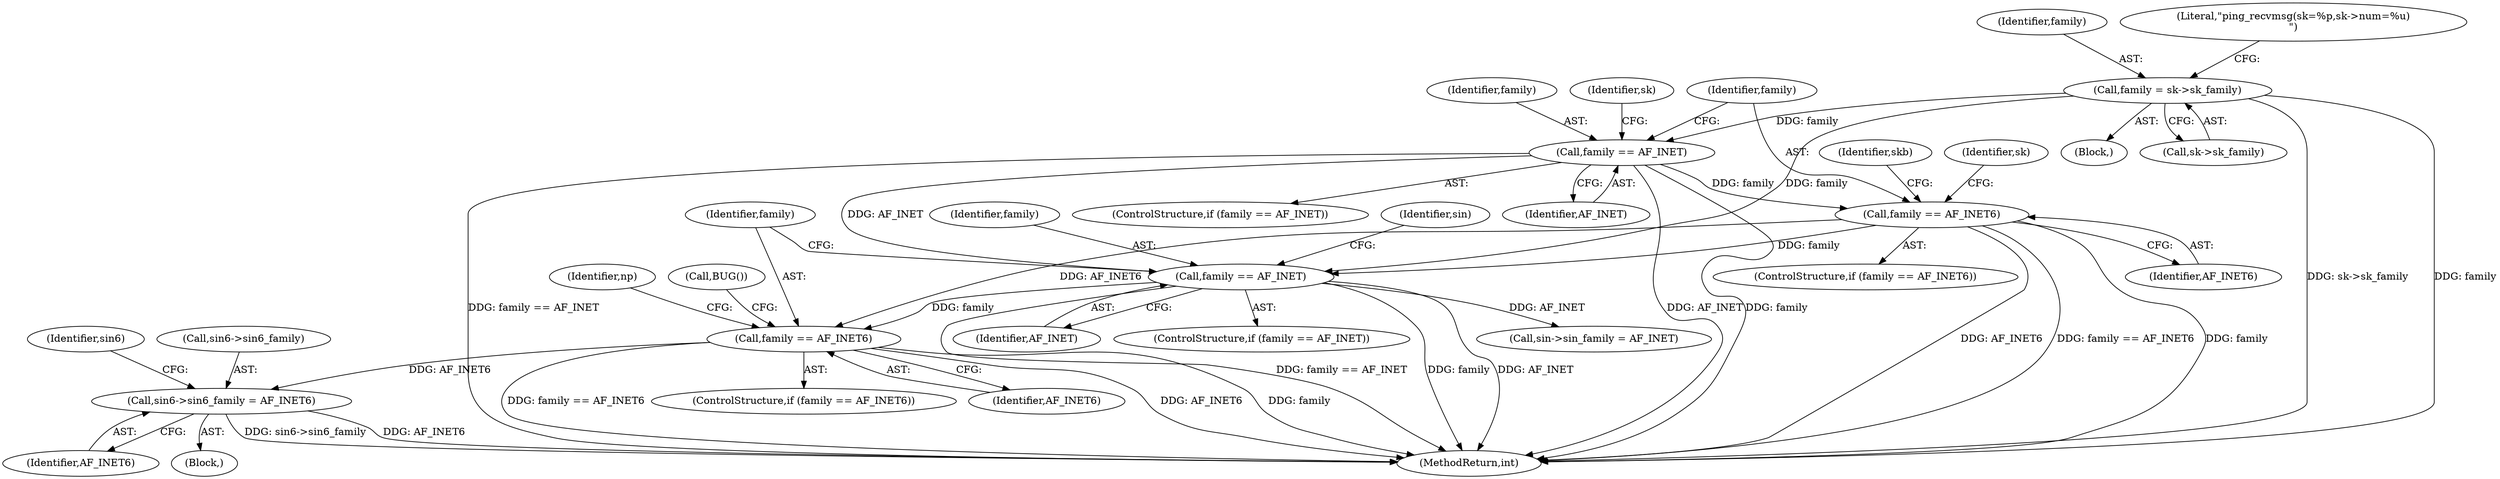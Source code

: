 digraph "0_linux_cf970c002d270c36202bd5b9c2804d3097a52da0@pointer" {
"1000292" [label="(Call,sin6->sin6_family = AF_INET6)"];
"1000270" [label="(Call,family == AF_INET6)"];
"1000214" [label="(Call,family == AF_INET)"];
"1000158" [label="(Call,family == AF_INET6)"];
"1000147" [label="(Call,family == AF_INET)"];
"1000118" [label="(Call,family = sk->sk_family)"];
"1000158" [label="(Call,family == AF_INET6)"];
"1000271" [label="(Identifier,family)"];
"1000160" [label="(Identifier,AF_INET6)"];
"1000296" [label="(Identifier,AF_INET6)"];
"1000146" [label="(ControlStructure,if (family == AF_INET))"];
"1000269" [label="(ControlStructure,if (family == AF_INET6))"];
"1000147" [label="(Call,family == AF_INET)"];
"1000370" [label="(MethodReturn,int)"];
"1000118" [label="(Call,family = sk->sk_family)"];
"1000226" [label="(Call,sin->sin_family = AF_INET)"];
"1000214" [label="(Call,family == AF_INET)"];
"1000149" [label="(Identifier,AF_INET)"];
"1000216" [label="(Identifier,AF_INET)"];
"1000111" [label="(Block,)"];
"1000213" [label="(ControlStructure,if (family == AF_INET))"];
"1000168" [label="(Identifier,skb)"];
"1000153" [label="(Identifier,sk)"];
"1000120" [label="(Call,sk->sk_family)"];
"1000159" [label="(Identifier,family)"];
"1000299" [label="(Identifier,sin6)"];
"1000276" [label="(Identifier,np)"];
"1000272" [label="(Identifier,AF_INET6)"];
"1000157" [label="(ControlStructure,if (family == AF_INET6))"];
"1000164" [label="(Identifier,sk)"];
"1000148" [label="(Identifier,family)"];
"1000119" [label="(Identifier,family)"];
"1000273" [label="(Block,)"];
"1000220" [label="(Identifier,sin)"];
"1000127" [label="(Literal,\"ping_recvmsg(sk=%p,sk->num=%u)\n\")"];
"1000270" [label="(Call,family == AF_INET6)"];
"1000292" [label="(Call,sin6->sin6_family = AF_INET6)"];
"1000215" [label="(Identifier,family)"];
"1000293" [label="(Call,sin6->sin6_family)"];
"1000356" [label="(Call,BUG())"];
"1000292" -> "1000273"  [label="AST: "];
"1000292" -> "1000296"  [label="CFG: "];
"1000293" -> "1000292"  [label="AST: "];
"1000296" -> "1000292"  [label="AST: "];
"1000299" -> "1000292"  [label="CFG: "];
"1000292" -> "1000370"  [label="DDG: sin6->sin6_family"];
"1000292" -> "1000370"  [label="DDG: AF_INET6"];
"1000270" -> "1000292"  [label="DDG: AF_INET6"];
"1000270" -> "1000269"  [label="AST: "];
"1000270" -> "1000272"  [label="CFG: "];
"1000271" -> "1000270"  [label="AST: "];
"1000272" -> "1000270"  [label="AST: "];
"1000276" -> "1000270"  [label="CFG: "];
"1000356" -> "1000270"  [label="CFG: "];
"1000270" -> "1000370"  [label="DDG: family == AF_INET6"];
"1000270" -> "1000370"  [label="DDG: AF_INET6"];
"1000270" -> "1000370"  [label="DDG: family"];
"1000214" -> "1000270"  [label="DDG: family"];
"1000158" -> "1000270"  [label="DDG: AF_INET6"];
"1000214" -> "1000213"  [label="AST: "];
"1000214" -> "1000216"  [label="CFG: "];
"1000215" -> "1000214"  [label="AST: "];
"1000216" -> "1000214"  [label="AST: "];
"1000220" -> "1000214"  [label="CFG: "];
"1000271" -> "1000214"  [label="CFG: "];
"1000214" -> "1000370"  [label="DDG: AF_INET"];
"1000214" -> "1000370"  [label="DDG: family == AF_INET"];
"1000214" -> "1000370"  [label="DDG: family"];
"1000158" -> "1000214"  [label="DDG: family"];
"1000118" -> "1000214"  [label="DDG: family"];
"1000147" -> "1000214"  [label="DDG: AF_INET"];
"1000214" -> "1000226"  [label="DDG: AF_INET"];
"1000158" -> "1000157"  [label="AST: "];
"1000158" -> "1000160"  [label="CFG: "];
"1000159" -> "1000158"  [label="AST: "];
"1000160" -> "1000158"  [label="AST: "];
"1000164" -> "1000158"  [label="CFG: "];
"1000168" -> "1000158"  [label="CFG: "];
"1000158" -> "1000370"  [label="DDG: family"];
"1000158" -> "1000370"  [label="DDG: AF_INET6"];
"1000158" -> "1000370"  [label="DDG: family == AF_INET6"];
"1000147" -> "1000158"  [label="DDG: family"];
"1000147" -> "1000146"  [label="AST: "];
"1000147" -> "1000149"  [label="CFG: "];
"1000148" -> "1000147"  [label="AST: "];
"1000149" -> "1000147"  [label="AST: "];
"1000153" -> "1000147"  [label="CFG: "];
"1000159" -> "1000147"  [label="CFG: "];
"1000147" -> "1000370"  [label="DDG: AF_INET"];
"1000147" -> "1000370"  [label="DDG: family"];
"1000147" -> "1000370"  [label="DDG: family == AF_INET"];
"1000118" -> "1000147"  [label="DDG: family"];
"1000118" -> "1000111"  [label="AST: "];
"1000118" -> "1000120"  [label="CFG: "];
"1000119" -> "1000118"  [label="AST: "];
"1000120" -> "1000118"  [label="AST: "];
"1000127" -> "1000118"  [label="CFG: "];
"1000118" -> "1000370"  [label="DDG: sk->sk_family"];
"1000118" -> "1000370"  [label="DDG: family"];
}
